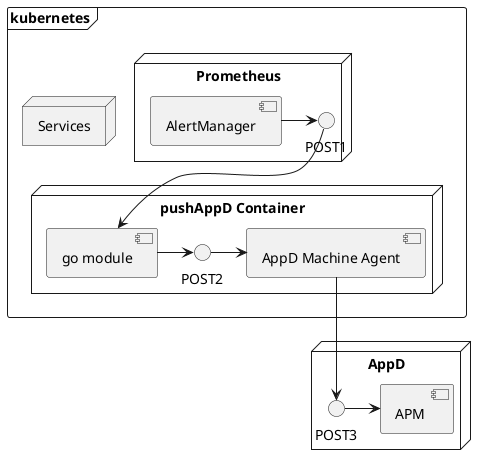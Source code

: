 @startuml

frame "kubernetes" {
   
   node "Services" {
     
   }
   
   node "Prometheus" {
     [AlertManager] -> POST1   
   }  
 
   node "pushAppD Container" {
     [go module]  -> POST2
     POST2 -> [AppD Machine Agent]
    }
}
node "AppD" {
  POST3 -> [APM ]
 } 

POST1 --> [go module] 
[AppD Machine Agent] --> [POST3] 
@enduml
